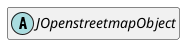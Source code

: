@startuml
set namespaceSeparator \\
hide members
hide << alias >> circle

abstract class JOpenstreetmapObject
@enduml
